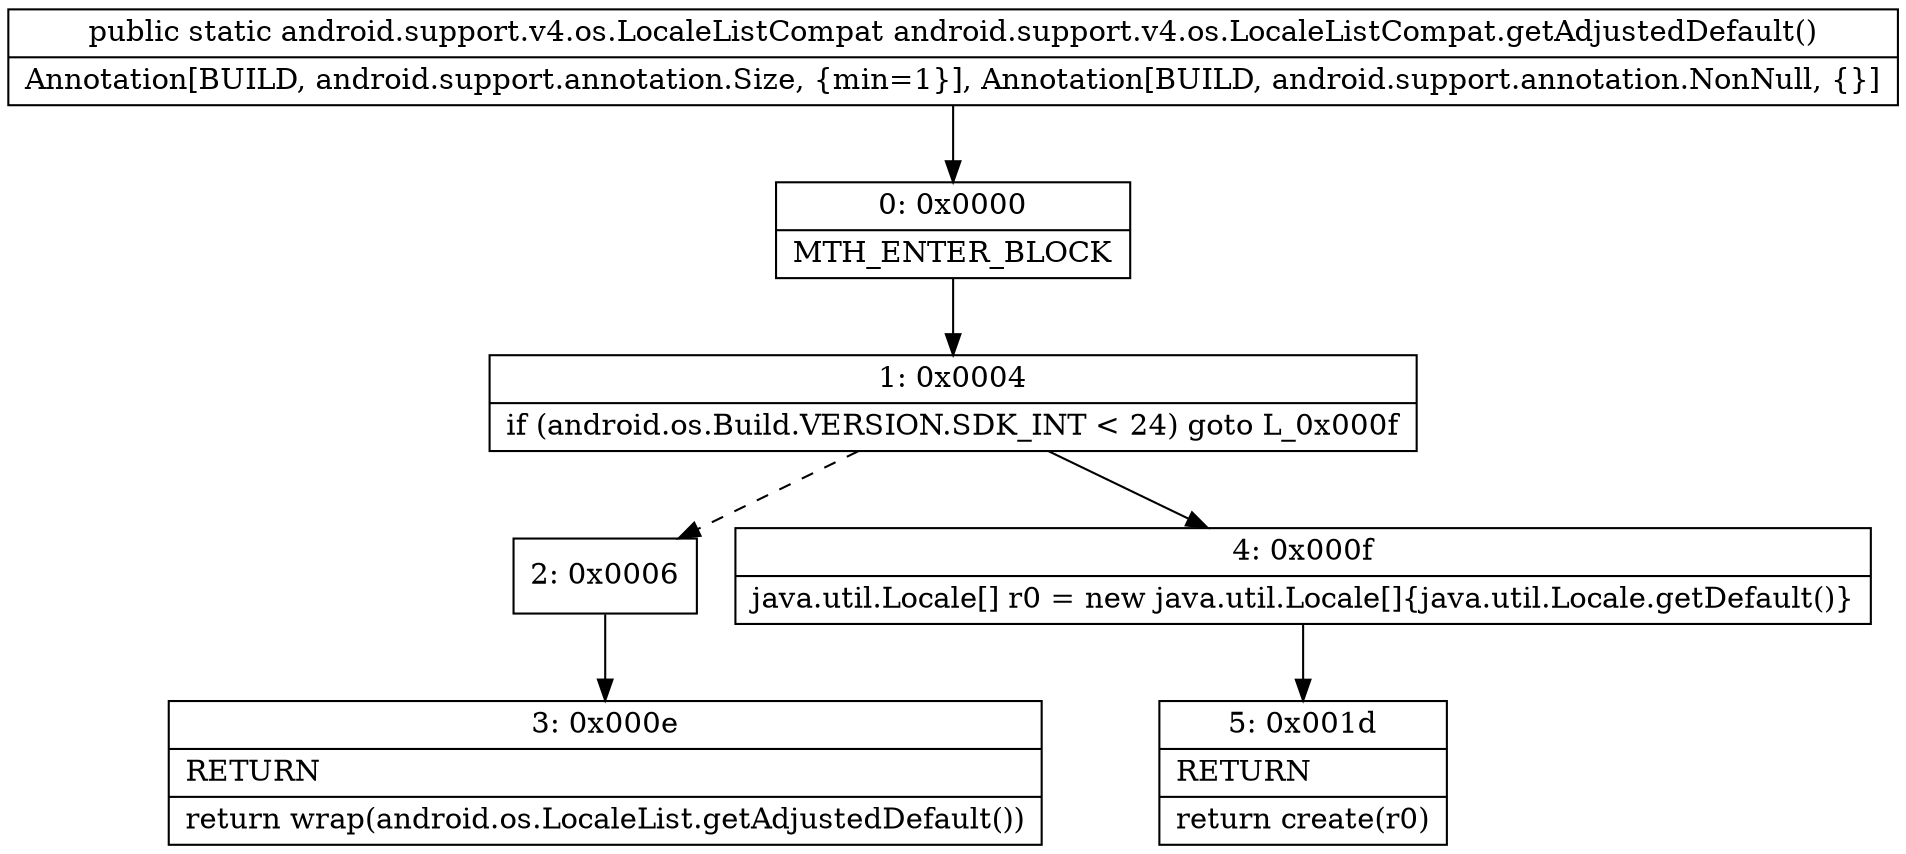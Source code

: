 digraph "CFG forandroid.support.v4.os.LocaleListCompat.getAdjustedDefault()Landroid\/support\/v4\/os\/LocaleListCompat;" {
Node_0 [shape=record,label="{0\:\ 0x0000|MTH_ENTER_BLOCK\l}"];
Node_1 [shape=record,label="{1\:\ 0x0004|if (android.os.Build.VERSION.SDK_INT \< 24) goto L_0x000f\l}"];
Node_2 [shape=record,label="{2\:\ 0x0006}"];
Node_3 [shape=record,label="{3\:\ 0x000e|RETURN\l|return wrap(android.os.LocaleList.getAdjustedDefault())\l}"];
Node_4 [shape=record,label="{4\:\ 0x000f|java.util.Locale[] r0 = new java.util.Locale[]\{java.util.Locale.getDefault()\}\l}"];
Node_5 [shape=record,label="{5\:\ 0x001d|RETURN\l|return create(r0)\l}"];
MethodNode[shape=record,label="{public static android.support.v4.os.LocaleListCompat android.support.v4.os.LocaleListCompat.getAdjustedDefault()  | Annotation[BUILD, android.support.annotation.Size, \{min=1\}], Annotation[BUILD, android.support.annotation.NonNull, \{\}]\l}"];
MethodNode -> Node_0;
Node_0 -> Node_1;
Node_1 -> Node_2[style=dashed];
Node_1 -> Node_4;
Node_2 -> Node_3;
Node_4 -> Node_5;
}

